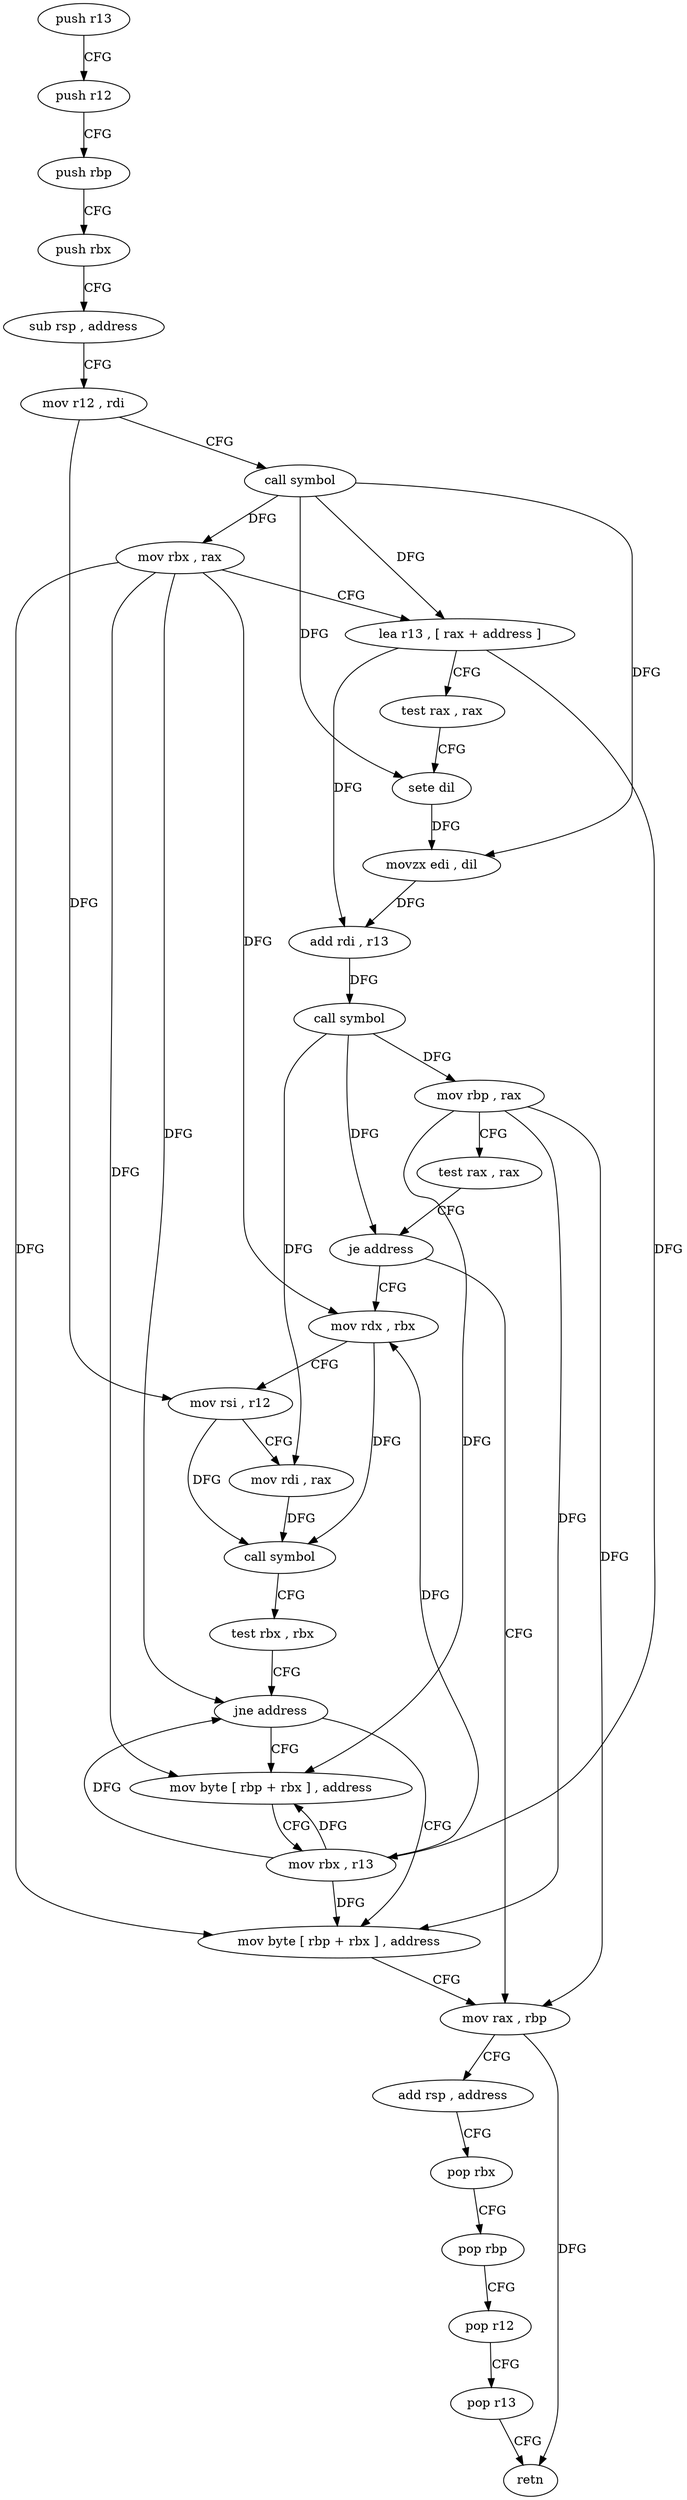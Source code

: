 digraph "func" {
"4265432" [label = "push r13" ]
"4265434" [label = "push r12" ]
"4265436" [label = "push rbp" ]
"4265437" [label = "push rbx" ]
"4265438" [label = "sub rsp , address" ]
"4265442" [label = "mov r12 , rdi" ]
"4265445" [label = "call symbol" ]
"4265450" [label = "mov rbx , rax" ]
"4265453" [label = "lea r13 , [ rax + address ]" ]
"4265457" [label = "test rax , rax" ]
"4265460" [label = "sete dil" ]
"4265464" [label = "movzx edi , dil" ]
"4265468" [label = "add rdi , r13" ]
"4265471" [label = "call symbol" ]
"4265476" [label = "mov rbp , rax" ]
"4265479" [label = "test rax , rax" ]
"4265482" [label = "je address" ]
"4265516" [label = "mov rax , rbp" ]
"4265484" [label = "mov rdx , rbx" ]
"4265519" [label = "add rsp , address" ]
"4265523" [label = "pop rbx" ]
"4265524" [label = "pop rbp" ]
"4265525" [label = "pop r12" ]
"4265527" [label = "pop r13" ]
"4265529" [label = "retn" ]
"4265487" [label = "mov rsi , r12" ]
"4265490" [label = "mov rdi , rax" ]
"4265493" [label = "call symbol" ]
"4265498" [label = "test rbx , rbx" ]
"4265501" [label = "jne address" ]
"4265511" [label = "mov byte [ rbp + rbx ] , address" ]
"4265503" [label = "mov byte [ rbp + rbx ] , address" ]
"4265508" [label = "mov rbx , r13" ]
"4265432" -> "4265434" [ label = "CFG" ]
"4265434" -> "4265436" [ label = "CFG" ]
"4265436" -> "4265437" [ label = "CFG" ]
"4265437" -> "4265438" [ label = "CFG" ]
"4265438" -> "4265442" [ label = "CFG" ]
"4265442" -> "4265445" [ label = "CFG" ]
"4265442" -> "4265487" [ label = "DFG" ]
"4265445" -> "4265450" [ label = "DFG" ]
"4265445" -> "4265453" [ label = "DFG" ]
"4265445" -> "4265460" [ label = "DFG" ]
"4265445" -> "4265464" [ label = "DFG" ]
"4265450" -> "4265453" [ label = "CFG" ]
"4265450" -> "4265484" [ label = "DFG" ]
"4265450" -> "4265501" [ label = "DFG" ]
"4265450" -> "4265511" [ label = "DFG" ]
"4265450" -> "4265503" [ label = "DFG" ]
"4265453" -> "4265457" [ label = "CFG" ]
"4265453" -> "4265468" [ label = "DFG" ]
"4265453" -> "4265508" [ label = "DFG" ]
"4265457" -> "4265460" [ label = "CFG" ]
"4265460" -> "4265464" [ label = "DFG" ]
"4265464" -> "4265468" [ label = "DFG" ]
"4265468" -> "4265471" [ label = "DFG" ]
"4265471" -> "4265476" [ label = "DFG" ]
"4265471" -> "4265482" [ label = "DFG" ]
"4265471" -> "4265490" [ label = "DFG" ]
"4265476" -> "4265479" [ label = "CFG" ]
"4265476" -> "4265516" [ label = "DFG" ]
"4265476" -> "4265511" [ label = "DFG" ]
"4265476" -> "4265503" [ label = "DFG" ]
"4265479" -> "4265482" [ label = "CFG" ]
"4265482" -> "4265516" [ label = "CFG" ]
"4265482" -> "4265484" [ label = "CFG" ]
"4265516" -> "4265519" [ label = "CFG" ]
"4265516" -> "4265529" [ label = "DFG" ]
"4265484" -> "4265487" [ label = "CFG" ]
"4265484" -> "4265493" [ label = "DFG" ]
"4265519" -> "4265523" [ label = "CFG" ]
"4265523" -> "4265524" [ label = "CFG" ]
"4265524" -> "4265525" [ label = "CFG" ]
"4265525" -> "4265527" [ label = "CFG" ]
"4265527" -> "4265529" [ label = "CFG" ]
"4265487" -> "4265490" [ label = "CFG" ]
"4265487" -> "4265493" [ label = "DFG" ]
"4265490" -> "4265493" [ label = "DFG" ]
"4265493" -> "4265498" [ label = "CFG" ]
"4265498" -> "4265501" [ label = "CFG" ]
"4265501" -> "4265511" [ label = "CFG" ]
"4265501" -> "4265503" [ label = "CFG" ]
"4265511" -> "4265516" [ label = "CFG" ]
"4265503" -> "4265508" [ label = "CFG" ]
"4265508" -> "4265511" [ label = "DFG" ]
"4265508" -> "4265484" [ label = "DFG" ]
"4265508" -> "4265501" [ label = "DFG" ]
"4265508" -> "4265503" [ label = "DFG" ]
}

